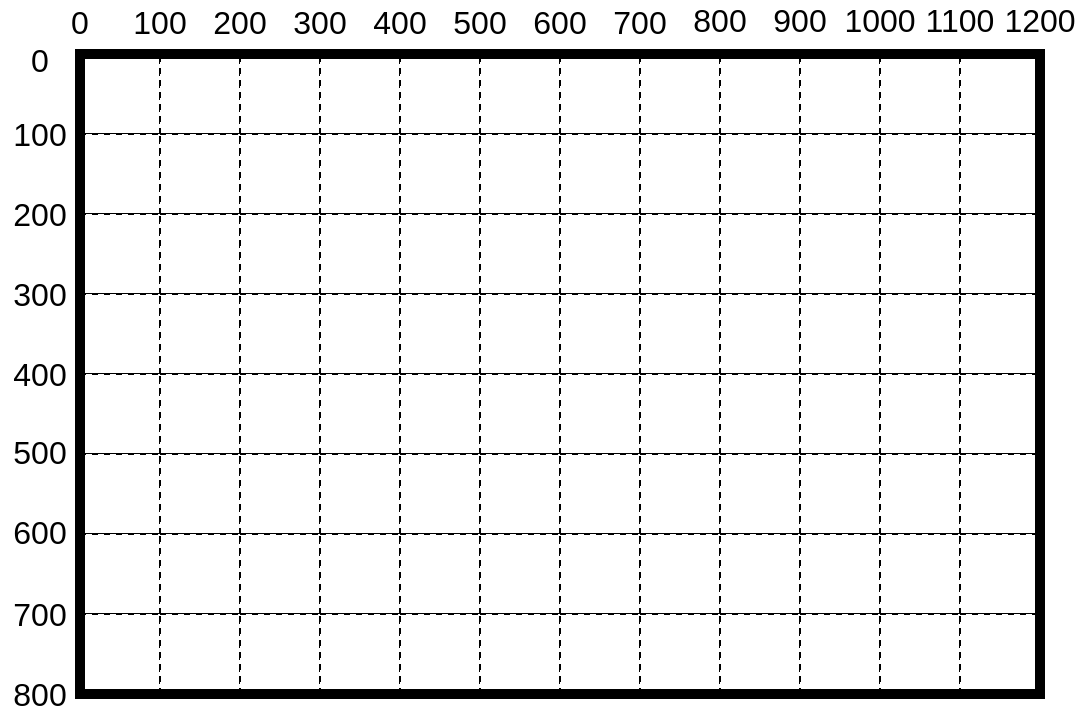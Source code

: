 <mxfile version="14.6.13" type="device"><diagram id="kR8Vyk6jYdSoZsDJQoNV" name="ページ1"><mxGraphModel dx="788" dy="560" grid="1" gridSize="10" guides="1" tooltips="1" connect="1" arrows="1" fold="1" page="1" pageScale="1" pageWidth="827" pageHeight="1169" math="0" shadow="0"><root><mxCell id="0"/><mxCell id="1" parent="0"/><mxCell id="_cZdDMDl5vz3BARzcTuC-121" value="" style="group;strokeColor=#000000;dashed=1;" vertex="1" connectable="0" parent="1"><mxGeometry x="160" y="160" width="480" height="320" as="geometry"/></mxCell><mxCell id="_cZdDMDl5vz3BARzcTuC-1" value="" style="rounded=0;whiteSpace=wrap;html=1;dashed=1;" vertex="1" parent="_cZdDMDl5vz3BARzcTuC-121"><mxGeometry width="40" height="40" as="geometry"/></mxCell><mxCell id="_cZdDMDl5vz3BARzcTuC-2" value="" style="rounded=0;whiteSpace=wrap;html=1;dashed=1;" vertex="1" parent="_cZdDMDl5vz3BARzcTuC-121"><mxGeometry x="40" width="40" height="40" as="geometry"/></mxCell><mxCell id="_cZdDMDl5vz3BARzcTuC-3" value="" style="rounded=0;whiteSpace=wrap;html=1;dashed=1;" vertex="1" parent="_cZdDMDl5vz3BARzcTuC-121"><mxGeometry x="80" width="40" height="40" as="geometry"/></mxCell><mxCell id="_cZdDMDl5vz3BARzcTuC-4" value="" style="rounded=0;whiteSpace=wrap;html=1;dashed=1;" vertex="1" parent="_cZdDMDl5vz3BARzcTuC-121"><mxGeometry x="120" width="40" height="40" as="geometry"/></mxCell><mxCell id="_cZdDMDl5vz3BARzcTuC-5" value="" style="rounded=0;whiteSpace=wrap;html=1;dashed=1;" vertex="1" parent="_cZdDMDl5vz3BARzcTuC-121"><mxGeometry x="160" width="40" height="40" as="geometry"/></mxCell><mxCell id="_cZdDMDl5vz3BARzcTuC-6" value="" style="rounded=0;whiteSpace=wrap;html=1;dashed=1;" vertex="1" parent="_cZdDMDl5vz3BARzcTuC-121"><mxGeometry x="200" width="40" height="40" as="geometry"/></mxCell><mxCell id="_cZdDMDl5vz3BARzcTuC-7" value="" style="rounded=0;whiteSpace=wrap;html=1;dashed=1;" vertex="1" parent="_cZdDMDl5vz3BARzcTuC-121"><mxGeometry x="240" width="40" height="40" as="geometry"/></mxCell><mxCell id="_cZdDMDl5vz3BARzcTuC-8" value="" style="rounded=0;whiteSpace=wrap;html=1;dashed=1;" vertex="1" parent="_cZdDMDl5vz3BARzcTuC-121"><mxGeometry x="280" width="40" height="40" as="geometry"/></mxCell><mxCell id="_cZdDMDl5vz3BARzcTuC-9" value="" style="rounded=0;whiteSpace=wrap;html=1;dashed=1;" vertex="1" parent="_cZdDMDl5vz3BARzcTuC-121"><mxGeometry x="320" width="40" height="40" as="geometry"/></mxCell><mxCell id="_cZdDMDl5vz3BARzcTuC-10" value="" style="rounded=0;whiteSpace=wrap;html=1;dashed=1;" vertex="1" parent="_cZdDMDl5vz3BARzcTuC-121"><mxGeometry x="360" width="40" height="40" as="geometry"/></mxCell><mxCell id="_cZdDMDl5vz3BARzcTuC-11" value="" style="rounded=0;whiteSpace=wrap;html=1;dashed=1;" vertex="1" parent="_cZdDMDl5vz3BARzcTuC-121"><mxGeometry x="400" width="40" height="40" as="geometry"/></mxCell><mxCell id="_cZdDMDl5vz3BARzcTuC-12" value="" style="rounded=0;whiteSpace=wrap;html=1;dashed=1;" vertex="1" parent="_cZdDMDl5vz3BARzcTuC-121"><mxGeometry x="440" width="40" height="40" as="geometry"/></mxCell><mxCell id="_cZdDMDl5vz3BARzcTuC-13" value="" style="rounded=0;whiteSpace=wrap;html=1;dashed=1;" vertex="1" parent="_cZdDMDl5vz3BARzcTuC-121"><mxGeometry y="40" width="40" height="40" as="geometry"/></mxCell><mxCell id="_cZdDMDl5vz3BARzcTuC-14" value="" style="rounded=0;whiteSpace=wrap;html=1;dashed=1;" vertex="1" parent="_cZdDMDl5vz3BARzcTuC-121"><mxGeometry x="40" y="40" width="40" height="40" as="geometry"/></mxCell><mxCell id="_cZdDMDl5vz3BARzcTuC-15" value="" style="rounded=0;whiteSpace=wrap;html=1;dashed=1;" vertex="1" parent="_cZdDMDl5vz3BARzcTuC-121"><mxGeometry x="80" y="40" width="40" height="40" as="geometry"/></mxCell><mxCell id="_cZdDMDl5vz3BARzcTuC-16" value="" style="rounded=0;whiteSpace=wrap;html=1;dashed=1;" vertex="1" parent="_cZdDMDl5vz3BARzcTuC-121"><mxGeometry x="120" y="40" width="40" height="40" as="geometry"/></mxCell><mxCell id="_cZdDMDl5vz3BARzcTuC-17" value="" style="rounded=0;whiteSpace=wrap;html=1;dashed=1;" vertex="1" parent="_cZdDMDl5vz3BARzcTuC-121"><mxGeometry x="160" y="40" width="40" height="40" as="geometry"/></mxCell><mxCell id="_cZdDMDl5vz3BARzcTuC-18" value="" style="rounded=0;whiteSpace=wrap;html=1;dashed=1;" vertex="1" parent="_cZdDMDl5vz3BARzcTuC-121"><mxGeometry x="200" y="40" width="40" height="40" as="geometry"/></mxCell><mxCell id="_cZdDMDl5vz3BARzcTuC-19" value="" style="rounded=0;whiteSpace=wrap;html=1;dashed=1;" vertex="1" parent="_cZdDMDl5vz3BARzcTuC-121"><mxGeometry x="240" y="40" width="40" height="40" as="geometry"/></mxCell><mxCell id="_cZdDMDl5vz3BARzcTuC-20" value="" style="rounded=0;whiteSpace=wrap;html=1;dashed=1;" vertex="1" parent="_cZdDMDl5vz3BARzcTuC-121"><mxGeometry x="280" y="40" width="40" height="40" as="geometry"/></mxCell><mxCell id="_cZdDMDl5vz3BARzcTuC-21" value="" style="rounded=0;whiteSpace=wrap;html=1;dashed=1;" vertex="1" parent="_cZdDMDl5vz3BARzcTuC-121"><mxGeometry x="320" y="40" width="40" height="40" as="geometry"/></mxCell><mxCell id="_cZdDMDl5vz3BARzcTuC-22" value="" style="rounded=0;whiteSpace=wrap;html=1;dashed=1;" vertex="1" parent="_cZdDMDl5vz3BARzcTuC-121"><mxGeometry x="360" y="40" width="40" height="40" as="geometry"/></mxCell><mxCell id="_cZdDMDl5vz3BARzcTuC-23" value="" style="rounded=0;whiteSpace=wrap;html=1;dashed=1;" vertex="1" parent="_cZdDMDl5vz3BARzcTuC-121"><mxGeometry x="400" y="40" width="40" height="40" as="geometry"/></mxCell><mxCell id="_cZdDMDl5vz3BARzcTuC-24" value="" style="rounded=0;whiteSpace=wrap;html=1;dashed=1;" vertex="1" parent="_cZdDMDl5vz3BARzcTuC-121"><mxGeometry x="440" y="40" width="40" height="40" as="geometry"/></mxCell><mxCell id="_cZdDMDl5vz3BARzcTuC-25" value="" style="rounded=0;whiteSpace=wrap;html=1;dashed=1;" vertex="1" parent="_cZdDMDl5vz3BARzcTuC-121"><mxGeometry y="80" width="40" height="40" as="geometry"/></mxCell><mxCell id="_cZdDMDl5vz3BARzcTuC-26" value="" style="rounded=0;whiteSpace=wrap;html=1;dashed=1;" vertex="1" parent="_cZdDMDl5vz3BARzcTuC-121"><mxGeometry x="40" y="80" width="40" height="40" as="geometry"/></mxCell><mxCell id="_cZdDMDl5vz3BARzcTuC-27" value="" style="rounded=0;whiteSpace=wrap;html=1;dashed=1;" vertex="1" parent="_cZdDMDl5vz3BARzcTuC-121"><mxGeometry x="80" y="80" width="40" height="40" as="geometry"/></mxCell><mxCell id="_cZdDMDl5vz3BARzcTuC-28" value="" style="rounded=0;whiteSpace=wrap;html=1;dashed=1;" vertex="1" parent="_cZdDMDl5vz3BARzcTuC-121"><mxGeometry x="120" y="80" width="40" height="40" as="geometry"/></mxCell><mxCell id="_cZdDMDl5vz3BARzcTuC-29" value="" style="rounded=0;whiteSpace=wrap;html=1;dashed=1;" vertex="1" parent="_cZdDMDl5vz3BARzcTuC-121"><mxGeometry x="160" y="80" width="40" height="40" as="geometry"/></mxCell><mxCell id="_cZdDMDl5vz3BARzcTuC-30" value="" style="rounded=0;whiteSpace=wrap;html=1;dashed=1;" vertex="1" parent="_cZdDMDl5vz3BARzcTuC-121"><mxGeometry x="200" y="80" width="40" height="40" as="geometry"/></mxCell><mxCell id="_cZdDMDl5vz3BARzcTuC-31" value="" style="rounded=0;whiteSpace=wrap;html=1;dashed=1;" vertex="1" parent="_cZdDMDl5vz3BARzcTuC-121"><mxGeometry x="240" y="80" width="40" height="40" as="geometry"/></mxCell><mxCell id="_cZdDMDl5vz3BARzcTuC-32" value="" style="rounded=0;whiteSpace=wrap;html=1;dashed=1;" vertex="1" parent="_cZdDMDl5vz3BARzcTuC-121"><mxGeometry x="280" y="80" width="40" height="40" as="geometry"/></mxCell><mxCell id="_cZdDMDl5vz3BARzcTuC-33" value="" style="rounded=0;whiteSpace=wrap;html=1;dashed=1;" vertex="1" parent="_cZdDMDl5vz3BARzcTuC-121"><mxGeometry x="320" y="80" width="40" height="40" as="geometry"/></mxCell><mxCell id="_cZdDMDl5vz3BARzcTuC-34" value="" style="rounded=0;whiteSpace=wrap;html=1;dashed=1;" vertex="1" parent="_cZdDMDl5vz3BARzcTuC-121"><mxGeometry x="360" y="80" width="40" height="40" as="geometry"/></mxCell><mxCell id="_cZdDMDl5vz3BARzcTuC-35" value="" style="rounded=0;whiteSpace=wrap;html=1;dashed=1;" vertex="1" parent="_cZdDMDl5vz3BARzcTuC-121"><mxGeometry x="400" y="80" width="40" height="40" as="geometry"/></mxCell><mxCell id="_cZdDMDl5vz3BARzcTuC-36" value="" style="rounded=0;whiteSpace=wrap;html=1;dashed=1;" vertex="1" parent="_cZdDMDl5vz3BARzcTuC-121"><mxGeometry x="440" y="80" width="40" height="40" as="geometry"/></mxCell><mxCell id="_cZdDMDl5vz3BARzcTuC-49" value="" style="rounded=0;whiteSpace=wrap;html=1;dashed=1;" vertex="1" parent="_cZdDMDl5vz3BARzcTuC-121"><mxGeometry y="120" width="40" height="40" as="geometry"/></mxCell><mxCell id="_cZdDMDl5vz3BARzcTuC-50" value="" style="rounded=0;whiteSpace=wrap;html=1;dashed=1;" vertex="1" parent="_cZdDMDl5vz3BARzcTuC-121"><mxGeometry x="40" y="120" width="40" height="40" as="geometry"/></mxCell><mxCell id="_cZdDMDl5vz3BARzcTuC-51" value="" style="rounded=0;whiteSpace=wrap;html=1;dashed=1;" vertex="1" parent="_cZdDMDl5vz3BARzcTuC-121"><mxGeometry x="80" y="120" width="40" height="40" as="geometry"/></mxCell><mxCell id="_cZdDMDl5vz3BARzcTuC-52" value="" style="rounded=0;whiteSpace=wrap;html=1;dashed=1;" vertex="1" parent="_cZdDMDl5vz3BARzcTuC-121"><mxGeometry x="120" y="120" width="40" height="40" as="geometry"/></mxCell><mxCell id="_cZdDMDl5vz3BARzcTuC-53" value="" style="rounded=0;whiteSpace=wrap;html=1;dashed=1;" vertex="1" parent="_cZdDMDl5vz3BARzcTuC-121"><mxGeometry x="160" y="120" width="40" height="40" as="geometry"/></mxCell><mxCell id="_cZdDMDl5vz3BARzcTuC-54" value="" style="rounded=0;whiteSpace=wrap;html=1;dashed=1;" vertex="1" parent="_cZdDMDl5vz3BARzcTuC-121"><mxGeometry x="200" y="120" width="40" height="40" as="geometry"/></mxCell><mxCell id="_cZdDMDl5vz3BARzcTuC-55" value="" style="rounded=0;whiteSpace=wrap;html=1;dashed=1;" vertex="1" parent="_cZdDMDl5vz3BARzcTuC-121"><mxGeometry x="240" y="120" width="40" height="40" as="geometry"/></mxCell><mxCell id="_cZdDMDl5vz3BARzcTuC-56" value="" style="rounded=0;whiteSpace=wrap;html=1;dashed=1;" vertex="1" parent="_cZdDMDl5vz3BARzcTuC-121"><mxGeometry x="280" y="120" width="40" height="40" as="geometry"/></mxCell><mxCell id="_cZdDMDl5vz3BARzcTuC-57" value="" style="rounded=0;whiteSpace=wrap;html=1;dashed=1;" vertex="1" parent="_cZdDMDl5vz3BARzcTuC-121"><mxGeometry x="320" y="120" width="40" height="40" as="geometry"/></mxCell><mxCell id="_cZdDMDl5vz3BARzcTuC-58" value="" style="rounded=0;whiteSpace=wrap;html=1;dashed=1;" vertex="1" parent="_cZdDMDl5vz3BARzcTuC-121"><mxGeometry x="360" y="120" width="40" height="40" as="geometry"/></mxCell><mxCell id="_cZdDMDl5vz3BARzcTuC-59" value="" style="rounded=0;whiteSpace=wrap;html=1;dashed=1;" vertex="1" parent="_cZdDMDl5vz3BARzcTuC-121"><mxGeometry x="400" y="120" width="40" height="40" as="geometry"/></mxCell><mxCell id="_cZdDMDl5vz3BARzcTuC-60" value="" style="rounded=0;whiteSpace=wrap;html=1;dashed=1;" vertex="1" parent="_cZdDMDl5vz3BARzcTuC-121"><mxGeometry x="440" y="120" width="40" height="40" as="geometry"/></mxCell><mxCell id="_cZdDMDl5vz3BARzcTuC-73" value="" style="rounded=0;whiteSpace=wrap;html=1;dashed=1;" vertex="1" parent="_cZdDMDl5vz3BARzcTuC-121"><mxGeometry y="160" width="40" height="40" as="geometry"/></mxCell><mxCell id="_cZdDMDl5vz3BARzcTuC-74" value="" style="rounded=0;whiteSpace=wrap;html=1;dashed=1;" vertex="1" parent="_cZdDMDl5vz3BARzcTuC-121"><mxGeometry x="40" y="160" width="40" height="40" as="geometry"/></mxCell><mxCell id="_cZdDMDl5vz3BARzcTuC-75" value="" style="rounded=0;whiteSpace=wrap;html=1;dashed=1;" vertex="1" parent="_cZdDMDl5vz3BARzcTuC-121"><mxGeometry x="80" y="160" width="40" height="40" as="geometry"/></mxCell><mxCell id="_cZdDMDl5vz3BARzcTuC-76" value="" style="rounded=0;whiteSpace=wrap;html=1;dashed=1;" vertex="1" parent="_cZdDMDl5vz3BARzcTuC-121"><mxGeometry x="120" y="160" width="40" height="40" as="geometry"/></mxCell><mxCell id="_cZdDMDl5vz3BARzcTuC-77" value="" style="rounded=0;whiteSpace=wrap;html=1;dashed=1;" vertex="1" parent="_cZdDMDl5vz3BARzcTuC-121"><mxGeometry x="160" y="160" width="40" height="40" as="geometry"/></mxCell><mxCell id="_cZdDMDl5vz3BARzcTuC-78" value="" style="rounded=0;whiteSpace=wrap;html=1;dashed=1;" vertex="1" parent="_cZdDMDl5vz3BARzcTuC-121"><mxGeometry x="200" y="160" width="40" height="40" as="geometry"/></mxCell><mxCell id="_cZdDMDl5vz3BARzcTuC-79" value="" style="rounded=0;whiteSpace=wrap;html=1;dashed=1;" vertex="1" parent="_cZdDMDl5vz3BARzcTuC-121"><mxGeometry x="240" y="160" width="40" height="40" as="geometry"/></mxCell><mxCell id="_cZdDMDl5vz3BARzcTuC-80" value="" style="rounded=0;whiteSpace=wrap;html=1;dashed=1;" vertex="1" parent="_cZdDMDl5vz3BARzcTuC-121"><mxGeometry x="280" y="160" width="40" height="40" as="geometry"/></mxCell><mxCell id="_cZdDMDl5vz3BARzcTuC-81" value="" style="rounded=0;whiteSpace=wrap;html=1;dashed=1;" vertex="1" parent="_cZdDMDl5vz3BARzcTuC-121"><mxGeometry x="320" y="160" width="40" height="40" as="geometry"/></mxCell><mxCell id="_cZdDMDl5vz3BARzcTuC-82" value="" style="rounded=0;whiteSpace=wrap;html=1;dashed=1;" vertex="1" parent="_cZdDMDl5vz3BARzcTuC-121"><mxGeometry x="360" y="160" width="40" height="40" as="geometry"/></mxCell><mxCell id="_cZdDMDl5vz3BARzcTuC-83" value="" style="rounded=0;whiteSpace=wrap;html=1;dashed=1;" vertex="1" parent="_cZdDMDl5vz3BARzcTuC-121"><mxGeometry x="400" y="160" width="40" height="40" as="geometry"/></mxCell><mxCell id="_cZdDMDl5vz3BARzcTuC-84" value="" style="rounded=0;whiteSpace=wrap;html=1;dashed=1;" vertex="1" parent="_cZdDMDl5vz3BARzcTuC-121"><mxGeometry x="440" y="160" width="40" height="40" as="geometry"/></mxCell><mxCell id="_cZdDMDl5vz3BARzcTuC-85" value="" style="rounded=0;whiteSpace=wrap;html=1;dashed=1;" vertex="1" parent="_cZdDMDl5vz3BARzcTuC-121"><mxGeometry y="200" width="40" height="40" as="geometry"/></mxCell><mxCell id="_cZdDMDl5vz3BARzcTuC-86" value="" style="rounded=0;whiteSpace=wrap;html=1;dashed=1;" vertex="1" parent="_cZdDMDl5vz3BARzcTuC-121"><mxGeometry x="40" y="200" width="40" height="40" as="geometry"/></mxCell><mxCell id="_cZdDMDl5vz3BARzcTuC-87" value="" style="rounded=0;whiteSpace=wrap;html=1;dashed=1;" vertex="1" parent="_cZdDMDl5vz3BARzcTuC-121"><mxGeometry x="80" y="200" width="40" height="40" as="geometry"/></mxCell><mxCell id="_cZdDMDl5vz3BARzcTuC-88" value="" style="rounded=0;whiteSpace=wrap;html=1;dashed=1;" vertex="1" parent="_cZdDMDl5vz3BARzcTuC-121"><mxGeometry x="120" y="200" width="40" height="40" as="geometry"/></mxCell><mxCell id="_cZdDMDl5vz3BARzcTuC-89" value="" style="rounded=0;whiteSpace=wrap;html=1;dashed=1;" vertex="1" parent="_cZdDMDl5vz3BARzcTuC-121"><mxGeometry x="160" y="200" width="40" height="40" as="geometry"/></mxCell><mxCell id="_cZdDMDl5vz3BARzcTuC-90" value="" style="rounded=0;whiteSpace=wrap;html=1;dashed=1;" vertex="1" parent="_cZdDMDl5vz3BARzcTuC-121"><mxGeometry x="200" y="200" width="40" height="40" as="geometry"/></mxCell><mxCell id="_cZdDMDl5vz3BARzcTuC-91" value="" style="rounded=0;whiteSpace=wrap;html=1;dashed=1;" vertex="1" parent="_cZdDMDl5vz3BARzcTuC-121"><mxGeometry x="240" y="200" width="40" height="40" as="geometry"/></mxCell><mxCell id="_cZdDMDl5vz3BARzcTuC-92" value="" style="rounded=0;whiteSpace=wrap;html=1;dashed=1;" vertex="1" parent="_cZdDMDl5vz3BARzcTuC-121"><mxGeometry x="280" y="200" width="40" height="40" as="geometry"/></mxCell><mxCell id="_cZdDMDl5vz3BARzcTuC-93" value="" style="rounded=0;whiteSpace=wrap;html=1;dashed=1;" vertex="1" parent="_cZdDMDl5vz3BARzcTuC-121"><mxGeometry x="320" y="200" width="40" height="40" as="geometry"/></mxCell><mxCell id="_cZdDMDl5vz3BARzcTuC-94" value="" style="rounded=0;whiteSpace=wrap;html=1;dashed=1;" vertex="1" parent="_cZdDMDl5vz3BARzcTuC-121"><mxGeometry x="360" y="200" width="40" height="40" as="geometry"/></mxCell><mxCell id="_cZdDMDl5vz3BARzcTuC-95" value="" style="rounded=0;whiteSpace=wrap;html=1;dashed=1;" vertex="1" parent="_cZdDMDl5vz3BARzcTuC-121"><mxGeometry x="400" y="200" width="40" height="40" as="geometry"/></mxCell><mxCell id="_cZdDMDl5vz3BARzcTuC-96" value="" style="rounded=0;whiteSpace=wrap;html=1;dashed=1;" vertex="1" parent="_cZdDMDl5vz3BARzcTuC-121"><mxGeometry x="440" y="200" width="40" height="40" as="geometry"/></mxCell><mxCell id="_cZdDMDl5vz3BARzcTuC-97" value="" style="rounded=0;whiteSpace=wrap;html=1;dashed=1;" vertex="1" parent="_cZdDMDl5vz3BARzcTuC-121"><mxGeometry y="240" width="40" height="40" as="geometry"/></mxCell><mxCell id="_cZdDMDl5vz3BARzcTuC-98" value="" style="rounded=0;whiteSpace=wrap;html=1;dashed=1;" vertex="1" parent="_cZdDMDl5vz3BARzcTuC-121"><mxGeometry x="40" y="240" width="40" height="40" as="geometry"/></mxCell><mxCell id="_cZdDMDl5vz3BARzcTuC-99" value="" style="rounded=0;whiteSpace=wrap;html=1;dashed=1;" vertex="1" parent="_cZdDMDl5vz3BARzcTuC-121"><mxGeometry x="80" y="240" width="40" height="40" as="geometry"/></mxCell><mxCell id="_cZdDMDl5vz3BARzcTuC-100" value="" style="rounded=0;whiteSpace=wrap;html=1;dashed=1;" vertex="1" parent="_cZdDMDl5vz3BARzcTuC-121"><mxGeometry x="120" y="240" width="40" height="40" as="geometry"/></mxCell><mxCell id="_cZdDMDl5vz3BARzcTuC-101" value="" style="rounded=0;whiteSpace=wrap;html=1;dashed=1;" vertex="1" parent="_cZdDMDl5vz3BARzcTuC-121"><mxGeometry x="160" y="240" width="40" height="40" as="geometry"/></mxCell><mxCell id="_cZdDMDl5vz3BARzcTuC-102" value="" style="rounded=0;whiteSpace=wrap;html=1;dashed=1;" vertex="1" parent="_cZdDMDl5vz3BARzcTuC-121"><mxGeometry x="200" y="240" width="40" height="40" as="geometry"/></mxCell><mxCell id="_cZdDMDl5vz3BARzcTuC-103" value="" style="rounded=0;whiteSpace=wrap;html=1;dashed=1;" vertex="1" parent="_cZdDMDl5vz3BARzcTuC-121"><mxGeometry x="240" y="240" width="40" height="40" as="geometry"/></mxCell><mxCell id="_cZdDMDl5vz3BARzcTuC-104" value="" style="rounded=0;whiteSpace=wrap;html=1;dashed=1;" vertex="1" parent="_cZdDMDl5vz3BARzcTuC-121"><mxGeometry x="280" y="240" width="40" height="40" as="geometry"/></mxCell><mxCell id="_cZdDMDl5vz3BARzcTuC-105" value="" style="rounded=0;whiteSpace=wrap;html=1;dashed=1;" vertex="1" parent="_cZdDMDl5vz3BARzcTuC-121"><mxGeometry x="320" y="240" width="40" height="40" as="geometry"/></mxCell><mxCell id="_cZdDMDl5vz3BARzcTuC-106" value="" style="rounded=0;whiteSpace=wrap;html=1;dashed=1;" vertex="1" parent="_cZdDMDl5vz3BARzcTuC-121"><mxGeometry x="360" y="240" width="40" height="40" as="geometry"/></mxCell><mxCell id="_cZdDMDl5vz3BARzcTuC-107" value="" style="rounded=0;whiteSpace=wrap;html=1;dashed=1;" vertex="1" parent="_cZdDMDl5vz3BARzcTuC-121"><mxGeometry x="400" y="240" width="40" height="40" as="geometry"/></mxCell><mxCell id="_cZdDMDl5vz3BARzcTuC-108" value="" style="rounded=0;whiteSpace=wrap;html=1;dashed=1;" vertex="1" parent="_cZdDMDl5vz3BARzcTuC-121"><mxGeometry x="440" y="240" width="40" height="40" as="geometry"/></mxCell><mxCell id="_cZdDMDl5vz3BARzcTuC-109" value="" style="rounded=0;whiteSpace=wrap;html=1;dashed=1;" vertex="1" parent="_cZdDMDl5vz3BARzcTuC-121"><mxGeometry y="280" width="40" height="40" as="geometry"/></mxCell><mxCell id="_cZdDMDl5vz3BARzcTuC-110" value="" style="rounded=0;whiteSpace=wrap;html=1;dashed=1;" vertex="1" parent="_cZdDMDl5vz3BARzcTuC-121"><mxGeometry x="40" y="280" width="40" height="40" as="geometry"/></mxCell><mxCell id="_cZdDMDl5vz3BARzcTuC-111" value="" style="rounded=0;whiteSpace=wrap;html=1;dashed=1;" vertex="1" parent="_cZdDMDl5vz3BARzcTuC-121"><mxGeometry x="80" y="280" width="40" height="40" as="geometry"/></mxCell><mxCell id="_cZdDMDl5vz3BARzcTuC-112" value="" style="rounded=0;whiteSpace=wrap;html=1;dashed=1;" vertex="1" parent="_cZdDMDl5vz3BARzcTuC-121"><mxGeometry x="120" y="280" width="40" height="40" as="geometry"/></mxCell><mxCell id="_cZdDMDl5vz3BARzcTuC-113" value="" style="rounded=0;whiteSpace=wrap;html=1;dashed=1;" vertex="1" parent="_cZdDMDl5vz3BARzcTuC-121"><mxGeometry x="160" y="280" width="40" height="40" as="geometry"/></mxCell><mxCell id="_cZdDMDl5vz3BARzcTuC-114" value="" style="rounded=0;whiteSpace=wrap;html=1;dashed=1;" vertex="1" parent="_cZdDMDl5vz3BARzcTuC-121"><mxGeometry x="200" y="280" width="40" height="40" as="geometry"/></mxCell><mxCell id="_cZdDMDl5vz3BARzcTuC-115" value="" style="rounded=0;whiteSpace=wrap;html=1;dashed=1;" vertex="1" parent="_cZdDMDl5vz3BARzcTuC-121"><mxGeometry x="240" y="280" width="40" height="40" as="geometry"/></mxCell><mxCell id="_cZdDMDl5vz3BARzcTuC-116" value="" style="rounded=0;whiteSpace=wrap;html=1;dashed=1;" vertex="1" parent="_cZdDMDl5vz3BARzcTuC-121"><mxGeometry x="280" y="280" width="40" height="40" as="geometry"/></mxCell><mxCell id="_cZdDMDl5vz3BARzcTuC-117" value="" style="rounded=0;whiteSpace=wrap;html=1;dashed=1;" vertex="1" parent="_cZdDMDl5vz3BARzcTuC-121"><mxGeometry x="320" y="280" width="40" height="40" as="geometry"/></mxCell><mxCell id="_cZdDMDl5vz3BARzcTuC-118" value="" style="rounded=0;whiteSpace=wrap;html=1;dashed=1;" vertex="1" parent="_cZdDMDl5vz3BARzcTuC-121"><mxGeometry x="360" y="280" width="40" height="40" as="geometry"/></mxCell><mxCell id="_cZdDMDl5vz3BARzcTuC-119" value="" style="rounded=0;whiteSpace=wrap;html=1;dashed=1;" vertex="1" parent="_cZdDMDl5vz3BARzcTuC-121"><mxGeometry x="400" y="280" width="40" height="40" as="geometry"/></mxCell><mxCell id="_cZdDMDl5vz3BARzcTuC-120" value="" style="rounded=0;whiteSpace=wrap;html=1;dashed=1;" vertex="1" parent="_cZdDMDl5vz3BARzcTuC-121"><mxGeometry x="440" y="280" width="40" height="40" as="geometry"/></mxCell><mxCell id="_cZdDMDl5vz3BARzcTuC-123" value="" style="rounded=0;whiteSpace=wrap;html=1;fontSize=16;strokeColor=#000000;strokeWidth=5;fillColor=none;" vertex="1" parent="_cZdDMDl5vz3BARzcTuC-121"><mxGeometry width="480" height="320" as="geometry"/></mxCell><mxCell id="_cZdDMDl5vz3BARzcTuC-122" value="0" style="text;html=1;strokeColor=none;fillColor=none;align=center;verticalAlign=middle;whiteSpace=wrap;rounded=0;fontSize=16;" vertex="1" parent="1"><mxGeometry x="140" y="134" width="40" height="20" as="geometry"/></mxCell><mxCell id="_cZdDMDl5vz3BARzcTuC-125" value="100" style="text;html=1;strokeColor=none;fillColor=none;align=center;verticalAlign=middle;whiteSpace=wrap;rounded=0;fontSize=16;" vertex="1" parent="1"><mxGeometry x="180" y="134" width="40" height="20" as="geometry"/></mxCell><mxCell id="_cZdDMDl5vz3BARzcTuC-127" value="200" style="text;html=1;strokeColor=none;fillColor=none;align=center;verticalAlign=middle;whiteSpace=wrap;rounded=0;fontSize=16;" vertex="1" parent="1"><mxGeometry x="220" y="134" width="40" height="20" as="geometry"/></mxCell><mxCell id="_cZdDMDl5vz3BARzcTuC-128" value="300" style="text;html=1;strokeColor=none;fillColor=none;align=center;verticalAlign=middle;whiteSpace=wrap;rounded=0;fontSize=16;" vertex="1" parent="1"><mxGeometry x="260" y="134" width="40" height="20" as="geometry"/></mxCell><mxCell id="_cZdDMDl5vz3BARzcTuC-129" value="400" style="text;html=1;strokeColor=none;fillColor=none;align=center;verticalAlign=middle;whiteSpace=wrap;rounded=0;fontSize=16;" vertex="1" parent="1"><mxGeometry x="300" y="134" width="40" height="20" as="geometry"/></mxCell><mxCell id="_cZdDMDl5vz3BARzcTuC-130" value="500" style="text;html=1;strokeColor=none;fillColor=none;align=center;verticalAlign=middle;whiteSpace=wrap;rounded=0;fontSize=16;" vertex="1" parent="1"><mxGeometry x="340" y="134" width="40" height="20" as="geometry"/></mxCell><mxCell id="_cZdDMDl5vz3BARzcTuC-131" value="600" style="text;html=1;strokeColor=none;fillColor=none;align=center;verticalAlign=middle;whiteSpace=wrap;rounded=0;fontSize=16;" vertex="1" parent="1"><mxGeometry x="380" y="134" width="40" height="20" as="geometry"/></mxCell><mxCell id="_cZdDMDl5vz3BARzcTuC-132" value="700" style="text;html=1;strokeColor=none;fillColor=none;align=center;verticalAlign=middle;whiteSpace=wrap;rounded=0;fontSize=16;" vertex="1" parent="1"><mxGeometry x="420" y="134" width="40" height="20" as="geometry"/></mxCell><mxCell id="_cZdDMDl5vz3BARzcTuC-133" value="800" style="text;html=1;strokeColor=none;fillColor=none;align=center;verticalAlign=middle;whiteSpace=wrap;rounded=0;fontSize=16;" vertex="1" parent="1"><mxGeometry x="460" y="133" width="40" height="20" as="geometry"/></mxCell><mxCell id="_cZdDMDl5vz3BARzcTuC-134" value="900" style="text;html=1;strokeColor=none;fillColor=none;align=center;verticalAlign=middle;whiteSpace=wrap;rounded=0;fontSize=16;" vertex="1" parent="1"><mxGeometry x="500" y="133" width="40" height="20" as="geometry"/></mxCell><mxCell id="_cZdDMDl5vz3BARzcTuC-135" value="1000" style="text;html=1;strokeColor=none;fillColor=none;align=center;verticalAlign=middle;whiteSpace=wrap;rounded=0;fontSize=16;" vertex="1" parent="1"><mxGeometry x="540" y="133" width="40" height="20" as="geometry"/></mxCell><mxCell id="_cZdDMDl5vz3BARzcTuC-136" value="1100" style="text;html=1;strokeColor=none;fillColor=none;align=center;verticalAlign=middle;whiteSpace=wrap;rounded=0;fontSize=16;" vertex="1" parent="1"><mxGeometry x="580" y="133" width="40" height="20" as="geometry"/></mxCell><mxCell id="_cZdDMDl5vz3BARzcTuC-137" value="1200" style="text;html=1;strokeColor=none;fillColor=none;align=center;verticalAlign=middle;whiteSpace=wrap;rounded=0;fontSize=16;" vertex="1" parent="1"><mxGeometry x="620" y="133" width="40" height="20" as="geometry"/></mxCell><mxCell id="_cZdDMDl5vz3BARzcTuC-139" value="0" style="text;html=1;strokeColor=none;fillColor=none;align=center;verticalAlign=middle;whiteSpace=wrap;rounded=0;fontSize=16;" vertex="1" parent="1"><mxGeometry x="120" y="153" width="40" height="20" as="geometry"/></mxCell><mxCell id="_cZdDMDl5vz3BARzcTuC-140" value="100" style="text;html=1;strokeColor=none;fillColor=none;align=center;verticalAlign=middle;whiteSpace=wrap;rounded=0;fontSize=16;" vertex="1" parent="1"><mxGeometry x="120" y="190" width="40" height="20" as="geometry"/></mxCell><mxCell id="_cZdDMDl5vz3BARzcTuC-141" value="200" style="text;html=1;strokeColor=none;fillColor=none;align=center;verticalAlign=middle;whiteSpace=wrap;rounded=0;fontSize=16;" vertex="1" parent="1"><mxGeometry x="120" y="230" width="40" height="20" as="geometry"/></mxCell><mxCell id="_cZdDMDl5vz3BARzcTuC-142" value="300" style="text;html=1;strokeColor=none;fillColor=none;align=center;verticalAlign=middle;whiteSpace=wrap;rounded=0;fontSize=16;" vertex="1" parent="1"><mxGeometry x="120" y="270" width="40" height="20" as="geometry"/></mxCell><mxCell id="_cZdDMDl5vz3BARzcTuC-143" value="400" style="text;html=1;strokeColor=none;fillColor=none;align=center;verticalAlign=middle;whiteSpace=wrap;rounded=0;fontSize=16;" vertex="1" parent="1"><mxGeometry x="120" y="310" width="40" height="20" as="geometry"/></mxCell><mxCell id="_cZdDMDl5vz3BARzcTuC-144" value="500" style="text;html=1;strokeColor=none;fillColor=none;align=center;verticalAlign=middle;whiteSpace=wrap;rounded=0;fontSize=16;" vertex="1" parent="1"><mxGeometry x="120" y="349" width="40" height="20" as="geometry"/></mxCell><mxCell id="_cZdDMDl5vz3BARzcTuC-145" value="600" style="text;html=1;strokeColor=none;fillColor=none;align=center;verticalAlign=middle;whiteSpace=wrap;rounded=0;fontSize=16;" vertex="1" parent="1"><mxGeometry x="120" y="389" width="40" height="20" as="geometry"/></mxCell><mxCell id="_cZdDMDl5vz3BARzcTuC-146" value="700" style="text;html=1;strokeColor=none;fillColor=none;align=center;verticalAlign=middle;whiteSpace=wrap;rounded=0;fontSize=16;" vertex="1" parent="1"><mxGeometry x="120" y="430" width="40" height="20" as="geometry"/></mxCell><mxCell id="_cZdDMDl5vz3BARzcTuC-147" value="800" style="text;html=1;strokeColor=none;fillColor=none;align=center;verticalAlign=middle;whiteSpace=wrap;rounded=0;fontSize=16;" vertex="1" parent="1"><mxGeometry x="120" y="470" width="40" height="20" as="geometry"/></mxCell></root></mxGraphModel></diagram></mxfile>